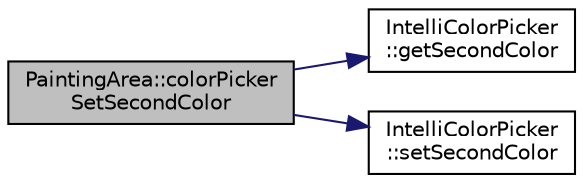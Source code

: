 digraph "PaintingArea::colorPickerSetSecondColor"
{
 // LATEX_PDF_SIZE
  edge [fontname="Helvetica",fontsize="10",labelfontname="Helvetica",labelfontsize="10"];
  node [fontname="Helvetica",fontsize="10",shape=record];
  rankdir="LR";
  Node1 [label="PaintingArea::colorPicker\lSetSecondColor",height=0.2,width=0.4,color="black", fillcolor="grey75", style="filled", fontcolor="black",tooltip=" "];
  Node1 -> Node2 [color="midnightblue",fontsize="10",style="solid",fontname="Helvetica"];
  Node2 [label="IntelliColorPicker\l::getSecondColor",height=0.2,width=0.4,color="black", fillcolor="white", style="filled",URL="$class_intelli_color_picker.html#a55568fbf5dc783f06284b7031ffe9415",tooltip=" "];
  Node1 -> Node3 [color="midnightblue",fontsize="10",style="solid",fontname="Helvetica"];
  Node3 [label="IntelliColorPicker\l::setSecondColor",height=0.2,width=0.4,color="black", fillcolor="white", style="filled",URL="$class_intelli_color_picker.html#a86bf4a940e4a0e465e30cbdf28748931",tooltip=" "];
}
